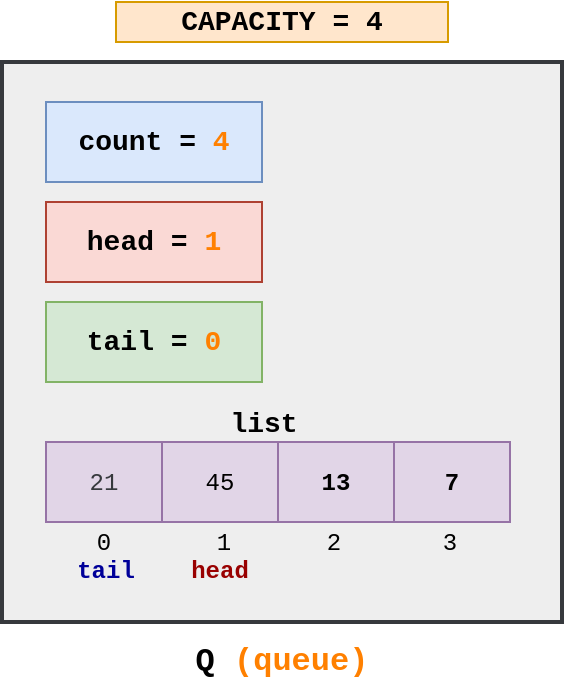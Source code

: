 <mxfile version="24.6.4" type="device">
  <diagram name="Página-1" id="jQoiph2c1nl-3ZJ2nl2n">
    <mxGraphModel dx="880" dy="532" grid="1" gridSize="10" guides="1" tooltips="1" connect="1" arrows="1" fold="1" page="1" pageScale="1" pageWidth="827" pageHeight="1169" math="0" shadow="0">
      <root>
        <mxCell id="0" />
        <mxCell id="1" parent="0" />
        <mxCell id="yQ9D3G-4GoF_5dVMJYFF-37" value="" style="group" parent="1" vertex="1" connectable="0">
          <mxGeometry x="50" y="270" width="280" height="345" as="geometry" />
        </mxCell>
        <mxCell id="DvdFpIc3kAiTPLH7OsFK-6" value="&lt;font style=&quot;font-size: 16px;&quot; face=&quot;Courier New&quot;&gt;&lt;b&gt;Q &lt;font color=&quot;#ff8000&quot;&gt;(&lt;/font&gt;&lt;/b&gt;&lt;/font&gt;&lt;font color=&quot;#ff8000&quot;&gt;&lt;b style=&quot;font-family: &amp;quot;Courier New&amp;quot;; font-size: 16px;&quot;&gt;queue&lt;/b&gt;&lt;font style=&quot;font-size: 16px;&quot; face=&quot;Courier New&quot;&gt;&lt;b&gt;)&lt;/b&gt;&lt;/font&gt;&lt;/font&gt;" style="text;html=1;align=center;verticalAlign=middle;whiteSpace=wrap;rounded=0;container=0;" parent="yQ9D3G-4GoF_5dVMJYFF-37" vertex="1">
          <mxGeometry x="95" y="315" width="90" height="30" as="geometry" />
        </mxCell>
        <mxCell id="DvdFpIc3kAiTPLH7OsFK-3" value="" style="rounded=0;whiteSpace=wrap;html=1;fillColor=#eeeeee;strokeColor=#36393D;strokeWidth=2;container=0;" parent="yQ9D3G-4GoF_5dVMJYFF-37" vertex="1">
          <mxGeometry y="30" width="280" height="280" as="geometry" />
        </mxCell>
        <mxCell id="DvdFpIc3kAiTPLH7OsFK-4" value="&lt;font style=&quot;font-size: 14px;&quot; face=&quot;Courier New&quot;&gt;&lt;b&gt;count = &lt;font color=&quot;#ff8000&quot;&gt;4&lt;/font&gt;&lt;/b&gt;&lt;/font&gt;" style="rounded=0;whiteSpace=wrap;html=1;fillColor=#dae8fc;strokeColor=#6C8EBF;container=0;" parent="yQ9D3G-4GoF_5dVMJYFF-37" vertex="1">
          <mxGeometry x="22" y="50" width="108" height="40" as="geometry" />
        </mxCell>
        <mxCell id="DvdFpIc3kAiTPLH7OsFK-7" value="&lt;font style=&quot;font-size: 14px;&quot; face=&quot;Courier New&quot;&gt;&lt;b&gt;head = &lt;font color=&quot;#ff8000&quot;&gt;1&lt;/font&gt;&lt;/b&gt;&lt;/font&gt;" style="rounded=0;whiteSpace=wrap;html=1;fillColor=#fad9d5;strokeColor=#ae4132;container=0;" parent="yQ9D3G-4GoF_5dVMJYFF-37" vertex="1">
          <mxGeometry x="22" y="100" width="108" height="40" as="geometry" />
        </mxCell>
        <mxCell id="yQ9D3G-4GoF_5dVMJYFF-2" value="&lt;font style=&quot;font-size: 14px;&quot; face=&quot;Courier New&quot;&gt;&lt;b&gt;CAPACITY = 4&lt;/b&gt;&lt;/font&gt;" style="rounded=0;whiteSpace=wrap;html=1;fillColor=#ffe6cc;strokeColor=#d79b00;container=0;" parent="yQ9D3G-4GoF_5dVMJYFF-37" vertex="1">
          <mxGeometry x="57" width="166" height="20" as="geometry" />
        </mxCell>
        <mxCell id="yQ9D3G-4GoF_5dVMJYFF-3" value="&lt;font style=&quot;font-size: 14px;&quot; face=&quot;Courier New&quot;&gt;&lt;b&gt;tail&amp;nbsp;&lt;/b&gt;&lt;/font&gt;&lt;b style=&quot;font-family: &amp;quot;Courier New&amp;quot;; font-size: 14px;&quot;&gt;= &lt;font color=&quot;#ff8000&quot;&gt;0&lt;/font&gt;&lt;/b&gt;" style="rounded=0;whiteSpace=wrap;html=1;fillColor=#d5e8d4;strokeColor=#82b366;container=0;" parent="yQ9D3G-4GoF_5dVMJYFF-37" vertex="1">
          <mxGeometry x="22" y="150" width="108" height="40" as="geometry" />
        </mxCell>
        <mxCell id="yQ9D3G-4GoF_5dVMJYFF-9" value="&lt;font style=&quot;font-size: 14px;&quot; face=&quot;Courier New&quot;&gt;&lt;b&gt;list&lt;/b&gt;&lt;/font&gt;" style="text;html=1;align=center;verticalAlign=middle;whiteSpace=wrap;rounded=0;container=0;" parent="yQ9D3G-4GoF_5dVMJYFF-37" vertex="1">
          <mxGeometry x="101" y="196" width="60" height="30" as="geometry" />
        </mxCell>
        <mxCell id="yQ9D3G-4GoF_5dVMJYFF-11" value="&lt;font face=&quot;Courier New&quot;&gt;0&lt;/font&gt;" style="text;html=1;align=center;verticalAlign=middle;whiteSpace=wrap;rounded=0;container=0;" parent="yQ9D3G-4GoF_5dVMJYFF-37" vertex="1">
          <mxGeometry x="41" y="260" width="20" height="20" as="geometry" />
        </mxCell>
        <mxCell id="yQ9D3G-4GoF_5dVMJYFF-12" value="&lt;font face=&quot;Courier New&quot;&gt;1&lt;/font&gt;" style="text;html=1;align=center;verticalAlign=middle;whiteSpace=wrap;rounded=0;container=0;" parent="yQ9D3G-4GoF_5dVMJYFF-37" vertex="1">
          <mxGeometry x="101" y="260" width="20" height="20" as="geometry" />
        </mxCell>
        <mxCell id="yQ9D3G-4GoF_5dVMJYFF-13" value="&lt;font face=&quot;Courier New&quot;&gt;2&lt;/font&gt;" style="text;html=1;align=center;verticalAlign=middle;whiteSpace=wrap;rounded=0;container=0;" parent="yQ9D3G-4GoF_5dVMJYFF-37" vertex="1">
          <mxGeometry x="156" y="260" width="20" height="20" as="geometry" />
        </mxCell>
        <mxCell id="yQ9D3G-4GoF_5dVMJYFF-14" value="&lt;font face=&quot;Courier New&quot;&gt;3&lt;/font&gt;" style="text;html=1;align=center;verticalAlign=middle;whiteSpace=wrap;rounded=0;container=0;" parent="yQ9D3G-4GoF_5dVMJYFF-37" vertex="1">
          <mxGeometry x="214" y="260" width="20" height="20" as="geometry" />
        </mxCell>
        <mxCell id="yQ9D3G-4GoF_5dVMJYFF-4" value="&lt;font color=&quot;#36393d&quot; face=&quot;Courier New&quot;&gt;21&lt;/font&gt;" style="rounded=0;whiteSpace=wrap;html=1;fillColor=#e1d5e7;strokeColor=#9673a6;container=0;" parent="yQ9D3G-4GoF_5dVMJYFF-37" vertex="1">
          <mxGeometry x="22" y="220" width="58" height="40" as="geometry" />
        </mxCell>
        <mxCell id="yQ9D3G-4GoF_5dVMJYFF-5" value="&lt;font style=&quot;font-size: 12px;&quot; face=&quot;Courier New&quot;&gt;45&lt;/font&gt;" style="rounded=0;whiteSpace=wrap;html=1;fillColor=#e1d5e7;strokeColor=#9673a6;container=0;" parent="yQ9D3G-4GoF_5dVMJYFF-37" vertex="1">
          <mxGeometry x="80" y="220" width="58" height="40" as="geometry" />
        </mxCell>
        <mxCell id="yQ9D3G-4GoF_5dVMJYFF-6" value="&lt;font size=&quot;1&quot; face=&quot;Courier New&quot;&gt;&lt;b style=&quot;font-size: 12px;&quot;&gt;13&lt;/b&gt;&lt;/font&gt;" style="rounded=0;whiteSpace=wrap;html=1;fillColor=#e1d5e7;strokeColor=#9673a6;container=0;" parent="yQ9D3G-4GoF_5dVMJYFF-37" vertex="1">
          <mxGeometry x="138" y="220" width="58" height="40" as="geometry" />
        </mxCell>
        <mxCell id="yQ9D3G-4GoF_5dVMJYFF-7" value="&lt;font size=&quot;1&quot; face=&quot;Courier New&quot;&gt;&lt;b style=&quot;font-size: 12px;&quot;&gt;7&lt;/b&gt;&lt;/font&gt;" style="rounded=0;whiteSpace=wrap;html=1;fillColor=#e1d5e7;strokeColor=#9673a6;container=0;" parent="yQ9D3G-4GoF_5dVMJYFF-37" vertex="1">
          <mxGeometry x="196" y="220" width="58" height="40" as="geometry" />
        </mxCell>
        <mxCell id="yQ9D3G-4GoF_5dVMJYFF-35" value="&lt;font color=&quot;#000099&quot; face=&quot;Courier New&quot;&gt;&lt;b style=&quot;&quot;&gt;tail&lt;/b&gt;&lt;/font&gt;" style="text;html=1;align=center;verticalAlign=middle;whiteSpace=wrap;rounded=0;" parent="yQ9D3G-4GoF_5dVMJYFF-37" vertex="1">
          <mxGeometry x="22" y="274" width="60" height="20" as="geometry" />
        </mxCell>
        <mxCell id="yQ9D3G-4GoF_5dVMJYFF-36" value="&lt;font color=&quot;#990000&quot; face=&quot;Courier New&quot;&gt;&lt;b style=&quot;&quot;&gt;head&lt;/b&gt;&lt;/font&gt;" style="text;html=1;align=center;verticalAlign=middle;whiteSpace=wrap;rounded=0;" parent="yQ9D3G-4GoF_5dVMJYFF-37" vertex="1">
          <mxGeometry x="79" y="274" width="60" height="20" as="geometry" />
        </mxCell>
      </root>
    </mxGraphModel>
  </diagram>
</mxfile>
